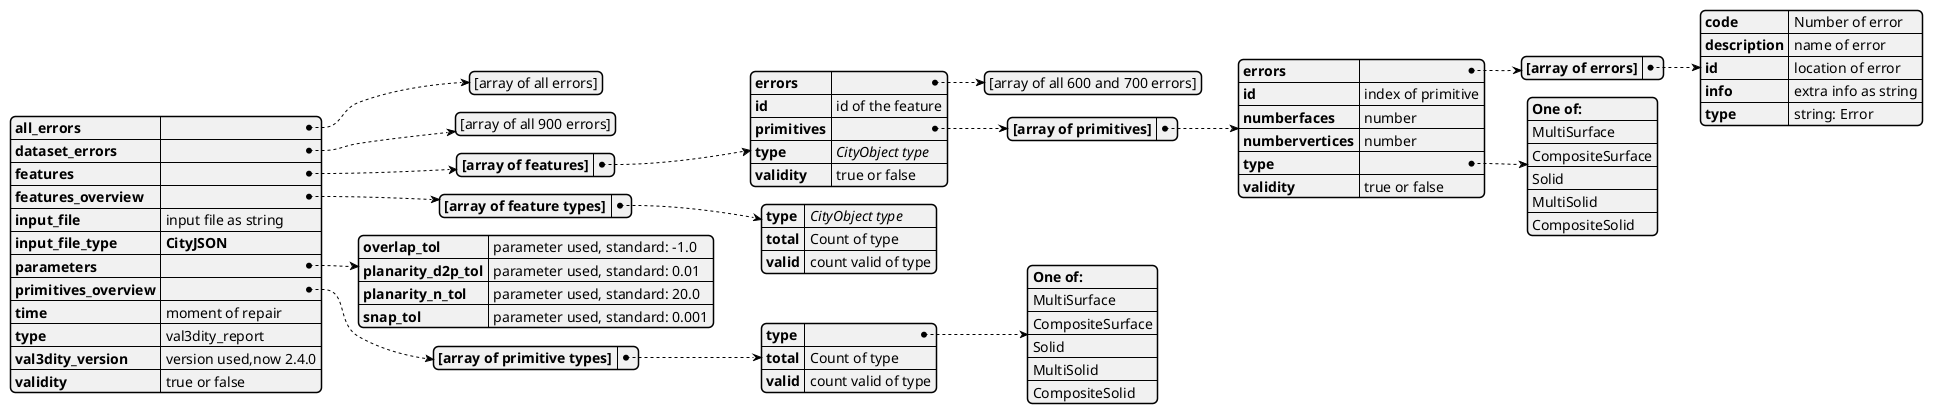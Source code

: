 @startjson
{
  "all_errors": ["[array of all errors]"],
  "dataset_errors": ["[array of all 900 errors]"],
  "features": {"[array of features]":
    {
      "errors": ["[array of all 600 and 700 errors]"],
      "id": "id of the feature",
      "primitives": {"[array of primitives]" :
        {
          "errors": {"[array of errors]" :
            {
              "code": "Number of error",
              "description": "name of error",
              "id": "location of error",
              "info": "extra info as string",
              "type": "string: Error"
            }
          },
          "id": "index of primitive",
          "numberfaces": "number",
          "numbervertices": "number",
          "type": ["<B>One of:","MultiSurface", "CompositeSurface", "Solid", "MultiSolid", "CompositeSolid"],
          "validity": "true or false"
        }
      },
      "type": "<i>CityObject type",
      "validity": "true or false"
    }
  },
  "features_overview": {"[array of feature types]" :
    {
      "type": "<i>CityObject type",
      "total": "Count of type",
      "valid": "count valid of type"
    }
  },
  "input_file": "input file as string",
  "input_file_type": "<b>CityJSON",
  "parameters": {
    "overlap_tol": "parameter used, standard: -1.0",
    "planarity_d2p_tol": "parameter used, standard: 0.01",
    "planarity_n_tol": "parameter used, standard: 20.0",
    "snap_tol": "parameter used, standard: 0.001"
  },
  "primitives_overview": {"[array of primitive types]" :
    {
      "type": ["<B>One of:","MultiSurface", "CompositeSurface", "Solid", "MultiSolid", "CompositeSolid"],
      "total": "Count of type",
      "valid": "count valid of type"
    }
  },
  "time": "moment of repair",
  "type": "val3dity_report",
  "val3dity_version": "version used,now 2.4.0",
  "validity": "true or false"
}
@endjson

@startuml
skinparam title{
  Fontsize 50
}
Title Val3dity Report
label B [
{{json
<style>
  .h1 {
    BackGroundColor cornflowerblue
    FontColor white
    FontStyle bold
  }
  .h2 {
    BackGroundColor lightsteelblue
    FontColor black
  }
</style>
#highlight "features" <<h2>>

{
  "all_errors": ["[array of all errors]"],
  "dataset_errors": ["[array of all 900 errors]"],
  "features": ["array of feature types"],

  "features_overview": {"[array of features]" :
    {
      "type": "<i>CityObject type",
      "total": "Count of type",
      "valid": "count valid of type"
    }
  },
  "input_file": "input file as string",
  "input_file_type": "<b>CityJSON",
  "parameters": {
    "overlap_tol": "parameter used, standard: -1.0",
    "planarity_d2p_tol": "parameter used, standard: 0.01",
    "planarity_n_tol": "parameter used, standard: 20.0",
    "snap_tol": "parameter used, standard: 0.001"
  },
  "primitives_overview": {"[array of primitive types]" :
    {
      "type": ["<B>One of:","MultiSurface", "CompositeSurface", "Solid", "MultiSolid", "CompositeSolid"],
      "total": "Count of type",
      "valid": "count valid of type"
    }
  },
  "time": "moment of repair",
  "type": "val3dity_report",
  "val3dity_version": "version used,now 2.4.0",
  "validity": "true or false"
}
}}
]

label C [
{{json
<style>
  .h1 {
    BackGroundColor cornflowerblue
    FontColor black
    FontStyle bold
  }
  .h2 {
    BackGroundColor lightsteelblue
    FontColor black
  }
</style>
#highlight "[array of features]" <<h2>>
#highlight "[array of features]"/"primitives" <<h2>>
#highlight "[array of features]"/"primitives"/"[array of primitives]" <<h2>>
#highlight "[array of features]"/"primitives"/"[array of primitives]"/"error" <<h2>>
{"[array of features]":
          {
            "errors": ["[array of all 600 and 700 errors]"],
            "id": "id of the feature",
            "primitives": {"[array of primitives]" :
              {
              "error": ["array of errors"],
                "id": "index of primitive",
                "numberfaces": "number",
                "numbervertices": "number",
                "type": ["<B>One of:","MultiSurface", "CompositeSurface", "Solid", "MultiSolid", "CompositeSolid"],
                "validity": "true or false"
              }
            },
            "type": "<i>CityObject type",
            "validity": "true or false"
          }
        }
}}
]
label D [
{{json
<style>
  .h1 {
    BackGroundColor indianred
    FontColor black
  }
  .h2 {
    BackGroundColor lightsteelblue
    FontColor black

  }
</style>
#highlight "[array of errors]" <<h2>>
#highlight "[array of errors]"/"code" <<h1>>
#highlight "[array of errors]"/"id" <<h1>>
#highlight "[array of errors]"/"id"/"1"<<h1>>
#highlight "[array of errors]"/"id"/"2"<<h1>>
#highlight "[array of errors]"/"id"/"3"<<h1>>
{"[array of errors]" :
                  {
                    "code": "Number of error",
                    "description": "name of error",
                    "id": ["<B>Based on geometry type and kind of error, one of:","face:{face index}", "shell:{shell index} -- face:{face index}", "solid:{Solid index} ------ shell:{shell index} -- face:{face index}"],
                    "info": "extra info as string",
                    "type": "string: Error"
                  }
                }
}}
]


 B -[hidden]-  C
 C -[hidden]-  D



@enduml